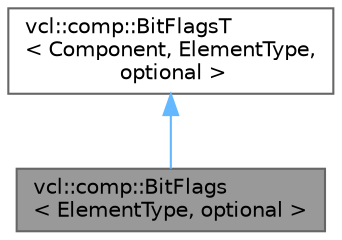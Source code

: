 digraph "vcl::comp::BitFlags&lt; ElementType, optional &gt;"
{
 // LATEX_PDF_SIZE
  bgcolor="transparent";
  edge [fontname=Helvetica,fontsize=10,labelfontname=Helvetica,labelfontsize=10];
  node [fontname=Helvetica,fontsize=10,shape=box,height=0.2,width=0.4];
  Node1 [label="vcl::comp::BitFlags\l\< ElementType, optional \>",height=0.2,width=0.4,color="gray40", fillcolor="grey60", style="filled", fontcolor="black",tooltip=" "];
  Node2 -> Node1 [dir="back",color="steelblue1",style="solid"];
  Node2 [label="vcl::comp::BitFlagsT\l\< Component, ElementType,\l optional \>",height=0.2,width=0.4,color="gray40", fillcolor="white", style="filled",URL="$classvcl_1_1comp_1_1BitFlagsT.html",tooltip="The BitFlags component class represents a collection of 32 bits that will be part of an Element (e...."];
}
